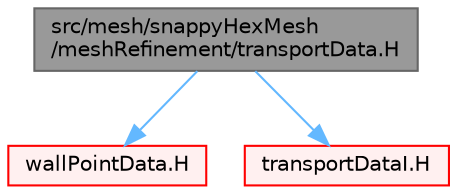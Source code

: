 digraph "src/mesh/snappyHexMesh/meshRefinement/transportData.H"
{
 // LATEX_PDF_SIZE
  bgcolor="transparent";
  edge [fontname=Helvetica,fontsize=10,labelfontname=Helvetica,labelfontsize=10];
  node [fontname=Helvetica,fontsize=10,shape=box,height=0.2,width=0.4];
  Node1 [id="Node000001",label="src/mesh/snappyHexMesh\l/meshRefinement/transportData.H",height=0.2,width=0.4,color="gray40", fillcolor="grey60", style="filled", fontcolor="black",tooltip=" "];
  Node1 -> Node2 [id="edge1_Node000001_Node000002",color="steelblue1",style="solid",tooltip=" "];
  Node2 [id="Node000002",label="wallPointData.H",height=0.2,width=0.4,color="red", fillcolor="#FFF0F0", style="filled",URL="$wallPointData_8H.html",tooltip=" "];
  Node1 -> Node285 [id="edge2_Node000001_Node000285",color="steelblue1",style="solid",tooltip=" "];
  Node285 [id="Node000285",label="transportDataI.H",height=0.2,width=0.4,color="red", fillcolor="#FFF0F0", style="filled",URL="$transportDataI_8H.html",tooltip=" "];
}
